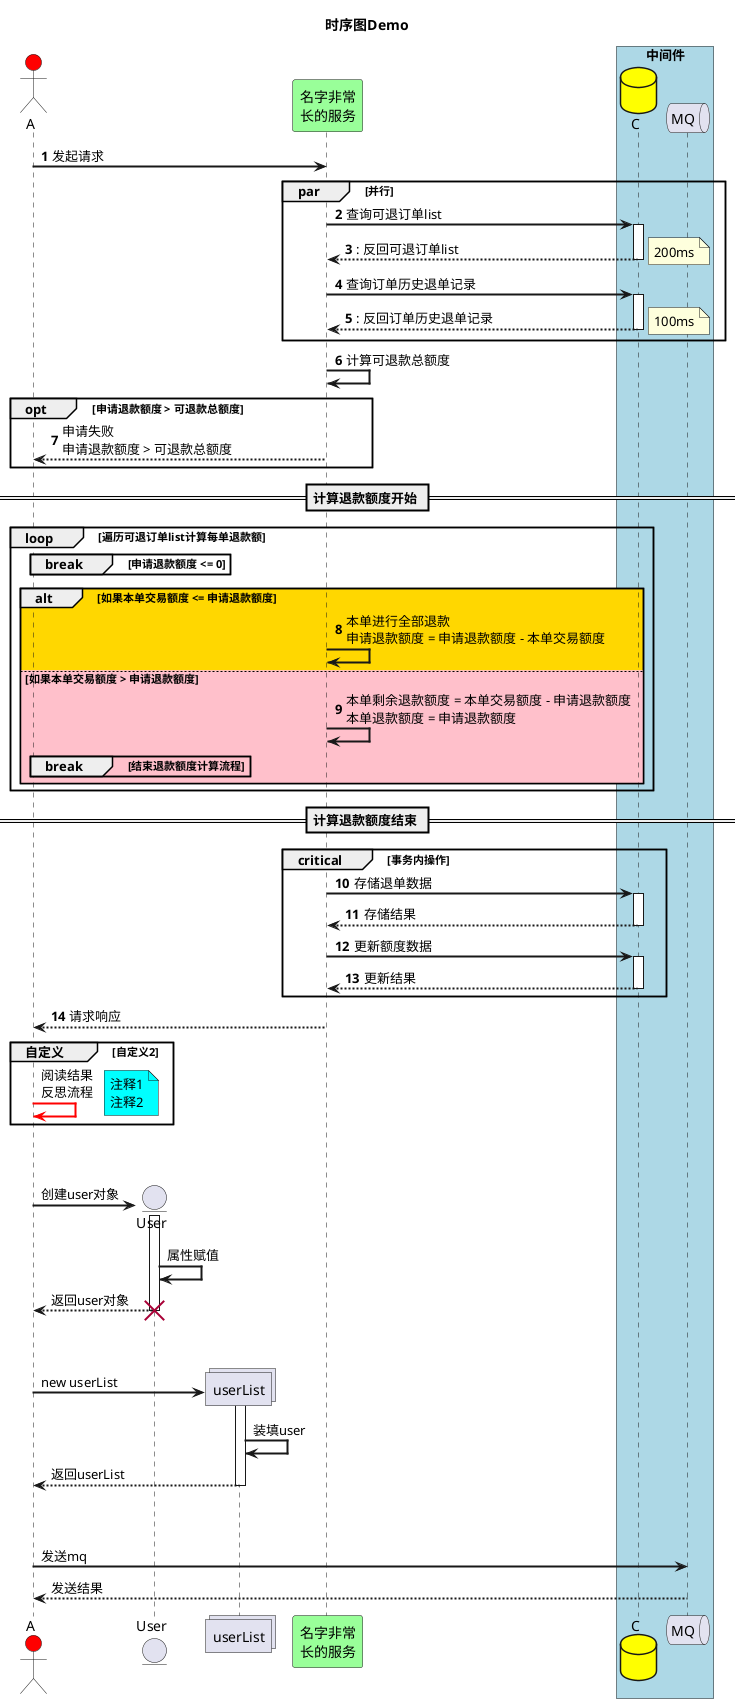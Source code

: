 @startuml

title "时序图Demo"

'实线粗细'
skinparam sequenceArrowThickness 2

actor A #red
entity User
collections userList
participant B as "名字非常\n长的服务" #99FF99
box "中间件" #LightBlue
database C #yellow
queue MQ
end box

autonumber 1
A -> B: 发起请求

par 并行
B -> C ++: 查询可退订单list
return: 反回可退订单list
note right:200ms
B -> C ++: 查询订单历史退单记录
return: 反回订单历史退单记录
note right:100ms
end

B -> B: 计算可退款总额度
opt 申请退款额度 > 可退款总额度
B --> A: 申请失败\n申请退款额度 > 可退款总额度
end

== 计算退款额度开始 ==
loop 遍历可退订单list计算每单退款额
break 申请退款额度 <= 0
end

alt #Gold 如果本单交易额度 <= 申请退款额度
B -> B: 本单进行全部退款\n申请退款额度 = 申请退款额度 - 本单交易额度
else #Pink 如果本单交易额度 > 申请退款额度
B -> B: 本单剩余退款额度 = 本单交易额度 - 申请退款额度\n本单退款额度 = 申请退款额度
break 结束退款额度计算流程
end
end
end
== 计算退款额度结束 ==

critical 事务内操作
B -> C ++: 存储退单数据
return 存储结果
B -> C ++: 更新额度数据
return 更新结果
end

B --> A: 请求响应
autonumber stop

group 自定义 [自定义2]
A -[#red]> A: 阅读结果\n反思流程
note right #aqua : 注释1\n注释2
end

||50||
A -> User **: 创建user对象
activate User
User -> User: 属性赋值
User --> A : 返回user对象
destroy User

||50||
A -> userList ** : new userList
activate userList
userList -> userList: 装填user
userList --> A -- : 返回userList

||50||
A -> MQ: 发送mq
MQ --> A: 发送结果

@enduml
